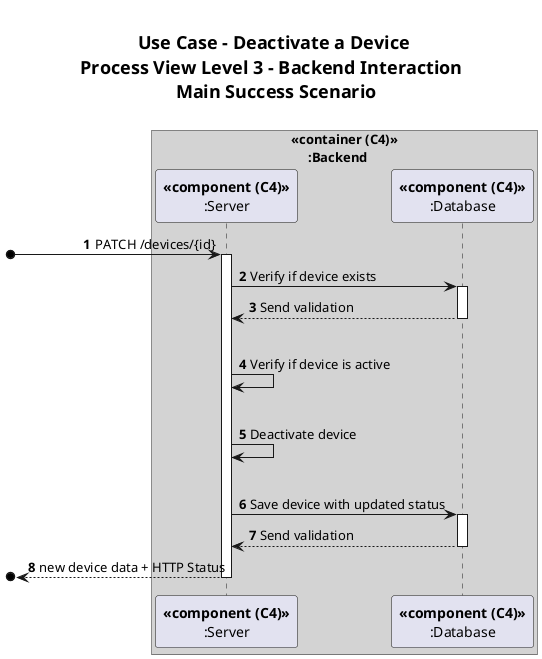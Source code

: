 @startuml
<style>
    title {
      HorizontalAlignment center
      FontSize 18
      padding 20
    }
</style>

title Use Case - Deactivate a Device\nProcess View Level 3 - Backend Interaction \n Main Success Scenario
autonumber

!pragma teoz true

box "<<container (C4)>>\n     :Backend" #LightGrey
  participant "**<<component (C4)>>**\n:Server" as SERVER
  participant "**<<component (C4)>>**\n:Database" as DB
end box

[o-> SERVER : PATCH /devices/{id}
activate SERVER

SERVER -> DB: Verify if device exists
activate DB
DB --> SERVER: Send validation
deactivate DB
|||
SERVER -> SERVER : Verify if device is active
|||
SERVER -> SERVER : Deactivate device
|||
SERVER -> DB: Save device with updated status
activate DB
DB --> SERVER: Send validation
deactivate DB

[o<-- SERVER : new device data + HTTP Status
deactivate SERVER

@enduml